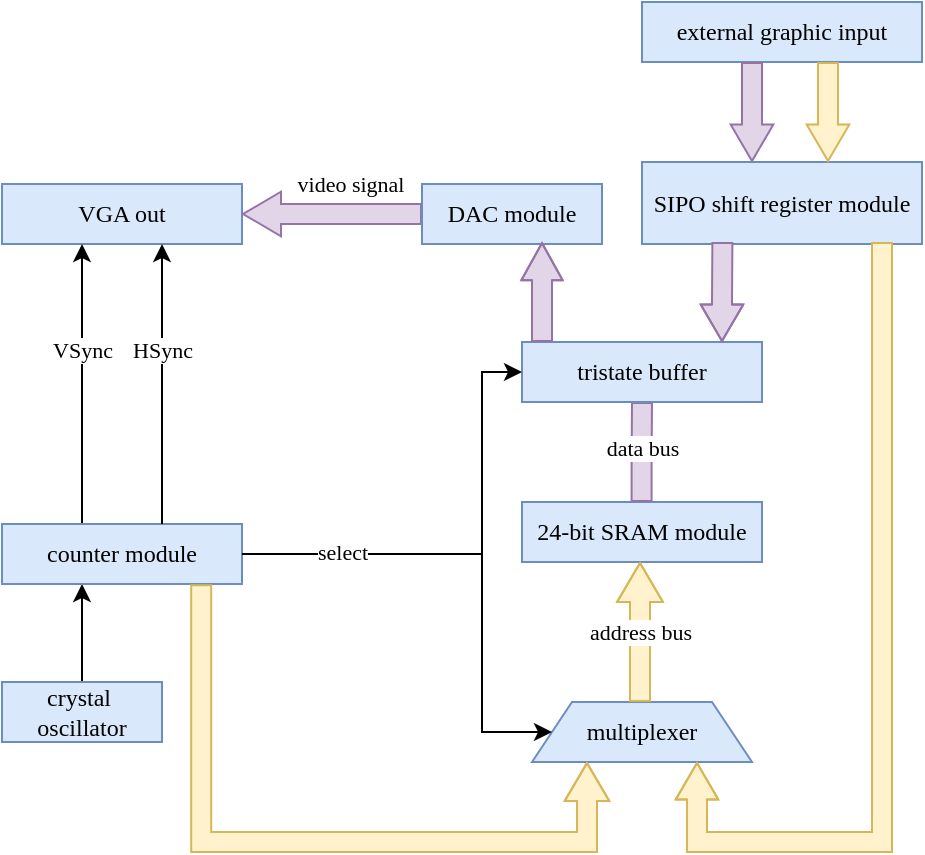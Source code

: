 <mxfile version="28.1.2">
  <diagram name="第 1 页" id="m_LN6mNqfTNxsS7SaTKe">
    <mxGraphModel dx="860" dy="739" grid="1" gridSize="10" guides="1" tooltips="1" connect="1" arrows="1" fold="1" page="1" pageScale="1" pageWidth="827" pageHeight="1169" math="0" shadow="0">
      <root>
        <mxCell id="0" />
        <mxCell id="1" parent="0" />
        <mxCell id="_-WYMSYJIDb8vpWfwgBw-1" value="VGA out" style="rounded=0;whiteSpace=wrap;html=1;fillColor=#dae8fc;strokeColor=#6c8ebf;fontFamily=Iosevka NF;" parent="1" vertex="1">
          <mxGeometry x="220" y="221" width="120" height="30" as="geometry" />
        </mxCell>
        <mxCell id="_-WYMSYJIDb8vpWfwgBw-67" value="" style="edgeStyle=orthogonalEdgeStyle;rounded=0;orthogonalLoop=1;jettySize=auto;html=1;" parent="1" source="_-WYMSYJIDb8vpWfwgBw-2" target="_-WYMSYJIDb8vpWfwgBw-3" edge="1">
          <mxGeometry relative="1" as="geometry">
            <Array as="points">
              <mxPoint x="260" y="440" />
              <mxPoint x="260" y="440" />
            </Array>
          </mxGeometry>
        </mxCell>
        <mxCell id="_-WYMSYJIDb8vpWfwgBw-2" value="crystal&amp;nbsp;&lt;div&gt;oscillator&lt;/div&gt;" style="rounded=0;whiteSpace=wrap;html=1;fillColor=#dae8fc;strokeColor=#6c8ebf;fontFamily=Iosevka NF;" parent="1" vertex="1">
          <mxGeometry x="220" y="470" width="80" height="30" as="geometry" />
        </mxCell>
        <mxCell id="_-WYMSYJIDb8vpWfwgBw-19" value="" style="edgeStyle=orthogonalEdgeStyle;rounded=0;orthogonalLoop=1;jettySize=auto;html=1;" parent="1" source="_-WYMSYJIDb8vpWfwgBw-3" target="_-WYMSYJIDb8vpWfwgBw-1" edge="1">
          <mxGeometry relative="1" as="geometry">
            <Array as="points">
              <mxPoint x="260" y="301" />
              <mxPoint x="260" y="301" />
            </Array>
          </mxGeometry>
        </mxCell>
        <mxCell id="_-WYMSYJIDb8vpWfwgBw-26" value="VSync" style="edgeLabel;html=1;align=center;verticalAlign=middle;resizable=0;points=[];fontFamily=Iosevka NF;" parent="_-WYMSYJIDb8vpWfwgBw-19" vertex="1" connectable="0">
          <mxGeometry x="0.24" y="-1" relative="1" as="geometry">
            <mxPoint x="-1" as="offset" />
          </mxGeometry>
        </mxCell>
        <mxCell id="_-WYMSYJIDb8vpWfwgBw-3" value="counter module" style="rounded=0;whiteSpace=wrap;html=1;fillColor=#dae8fc;strokeColor=#6c8ebf;fontFamily=Iosevka NF;" parent="1" vertex="1">
          <mxGeometry x="220" y="391" width="120" height="30" as="geometry" />
        </mxCell>
        <mxCell id="_-WYMSYJIDb8vpWfwgBw-5" value="24-bit SRAM module" style="rounded=0;whiteSpace=wrap;html=1;fillColor=#dae8fc;strokeColor=#6c8ebf;fontFamily=Iosevka NF;" parent="1" vertex="1">
          <mxGeometry x="480" y="380" width="120" height="30" as="geometry" />
        </mxCell>
        <mxCell id="_-WYMSYJIDb8vpWfwgBw-6" value="SIPO shift register module" style="rounded=0;whiteSpace=wrap;html=1;fillColor=#dae8fc;strokeColor=#6c8ebf;fontFamily=Iosevka NF;" parent="1" vertex="1">
          <mxGeometry x="540" y="210" width="140" height="41" as="geometry" />
        </mxCell>
        <mxCell id="_-WYMSYJIDb8vpWfwgBw-8" value="multiplexer" style="shape=trapezoid;perimeter=trapezoidPerimeter;whiteSpace=wrap;html=1;fixedSize=1;fillColor=#dae8fc;strokeColor=#6c8ebf;fontFamily=Iosevka NF;" parent="1" vertex="1">
          <mxGeometry x="485" y="480" width="110" height="30" as="geometry" />
        </mxCell>
        <mxCell id="_-WYMSYJIDb8vpWfwgBw-16" value="" style="edgeStyle=orthogonalEdgeStyle;rounded=0;orthogonalLoop=1;jettySize=auto;html=1;shape=flexArrow;strokeWidth=1;endArrow=none;endFill=0;fillColor=#e1d5e7;strokeColor=#9673a6;" parent="1" edge="1">
          <mxGeometry relative="1" as="geometry">
            <mxPoint x="539.8" y="380" as="sourcePoint" />
            <mxPoint x="540" y="330" as="targetPoint" />
            <Array as="points">
              <mxPoint x="539.8" y="360" />
              <mxPoint x="539.8" y="360" />
            </Array>
          </mxGeometry>
        </mxCell>
        <mxCell id="_-WYMSYJIDb8vpWfwgBw-31" value="data bus" style="edgeLabel;html=1;align=center;verticalAlign=middle;resizable=0;points=[];fontFamily=Iosevka NF;" parent="_-WYMSYJIDb8vpWfwgBw-16" vertex="1" connectable="0">
          <mxGeometry x="-0.128" y="1" relative="1" as="geometry">
            <mxPoint x="1" y="-5" as="offset" />
          </mxGeometry>
        </mxCell>
        <mxCell id="_-WYMSYJIDb8vpWfwgBw-25" value="" style="edgeStyle=orthogonalEdgeStyle;rounded=0;orthogonalLoop=1;jettySize=auto;html=1;" parent="1" edge="1">
          <mxGeometry relative="1" as="geometry">
            <mxPoint x="300" y="391" as="sourcePoint" />
            <mxPoint x="300" y="251" as="targetPoint" />
            <Array as="points">
              <mxPoint x="300" y="301" />
              <mxPoint x="300" y="301" />
            </Array>
          </mxGeometry>
        </mxCell>
        <mxCell id="_-WYMSYJIDb8vpWfwgBw-28" value="HSync" style="edgeLabel;html=1;align=center;verticalAlign=middle;resizable=0;points=[];fontFamily=Iosevka NF;" parent="_-WYMSYJIDb8vpWfwgBw-25" vertex="1" connectable="0">
          <mxGeometry x="0.252" relative="1" as="geometry">
            <mxPoint as="offset" />
          </mxGeometry>
        </mxCell>
        <mxCell id="_-WYMSYJIDb8vpWfwgBw-32" value="" style="edgeStyle=orthogonalEdgeStyle;rounded=0;orthogonalLoop=1;jettySize=auto;html=1;shape=flexArrow;strokeWidth=1;endArrow=block;endFill=0;strokeColor=#d6b656;endWidth=11.944;endSize=6.178;fillColor=#fff2cc;" parent="1" edge="1">
          <mxGeometry relative="1" as="geometry">
            <mxPoint x="539" y="480" as="sourcePoint" />
            <mxPoint x="539" y="410" as="targetPoint" />
            <Array as="points">
              <mxPoint x="539" y="460" />
              <mxPoint x="539" y="460" />
            </Array>
          </mxGeometry>
        </mxCell>
        <mxCell id="_-WYMSYJIDb8vpWfwgBw-33" value="address bus" style="edgeLabel;html=1;align=center;verticalAlign=middle;resizable=0;points=[];fontFamily=Iosevka NF;" parent="_-WYMSYJIDb8vpWfwgBw-32" vertex="1" connectable="0">
          <mxGeometry x="-0.128" y="1" relative="1" as="geometry">
            <mxPoint x="1" y="-5" as="offset" />
          </mxGeometry>
        </mxCell>
        <mxCell id="_-WYMSYJIDb8vpWfwgBw-34" value="tristate buffer" style="rounded=0;whiteSpace=wrap;html=1;fillColor=#dae8fc;strokeColor=#6c8ebf;fontFamily=Iosevka NF;" parent="1" vertex="1">
          <mxGeometry x="480" y="300" width="120" height="30" as="geometry" />
        </mxCell>
        <mxCell id="_-WYMSYJIDb8vpWfwgBw-55" value="" style="edgeStyle=orthogonalEdgeStyle;rounded=0;orthogonalLoop=1;jettySize=auto;html=1;shape=flexArrow;startSize=6;sourcePerimeterSpacing=10;endWidth=11.333;endSize=6;exitX=0;exitY=0.5;exitDx=0;exitDy=0;fillColor=#e1d5e7;strokeColor=#9673a6;" parent="1" source="_-WYMSYJIDb8vpWfwgBw-48" target="_-WYMSYJIDb8vpWfwgBw-1" edge="1">
          <mxGeometry relative="1" as="geometry" />
        </mxCell>
        <mxCell id="_-WYMSYJIDb8vpWfwgBw-66" value="video signal" style="edgeLabel;html=1;align=center;verticalAlign=middle;resizable=0;points=[];fontFamily=Iosevka NF;" parent="_-WYMSYJIDb8vpWfwgBw-55" vertex="1" connectable="0">
          <mxGeometry x="0.104" y="-2" relative="1" as="geometry">
            <mxPoint x="13" y="-13" as="offset" />
          </mxGeometry>
        </mxCell>
        <mxCell id="_-WYMSYJIDb8vpWfwgBw-48" value="DAC module" style="rounded=0;whiteSpace=wrap;html=1;fillColor=#dae8fc;strokeColor=#6c8ebf;fontFamily=Iosevka NF;" parent="1" vertex="1">
          <mxGeometry x="430" y="221" width="90" height="30" as="geometry" />
        </mxCell>
        <mxCell id="_-WYMSYJIDb8vpWfwgBw-49" value="" style="edgeStyle=orthogonalEdgeStyle;rounded=0;orthogonalLoop=1;jettySize=auto;html=1;shape=flexArrow;strokeWidth=1;endArrow=block;endFill=0;endWidth=9.667;endSize=5.89;fillColor=#e1d5e7;strokeColor=#9673a6;" parent="1" edge="1">
          <mxGeometry relative="1" as="geometry">
            <mxPoint x="490" y="300" as="sourcePoint" />
            <mxPoint x="490" y="250" as="targetPoint" />
            <Array as="points">
              <mxPoint x="490" y="280" />
              <mxPoint x="490" y="280" />
            </Array>
          </mxGeometry>
        </mxCell>
        <mxCell id="_-WYMSYJIDb8vpWfwgBw-51" value="" style="edgeStyle=orthogonalEdgeStyle;rounded=0;orthogonalLoop=1;jettySize=auto;html=1;shape=flexArrow;strokeWidth=1;endArrow=none;endFill=0;startArrow=block;startWidth=10.333;startSize=5.74;fillColor=#e1d5e7;strokeColor=#9673a6;" parent="1" edge="1">
          <mxGeometry relative="1" as="geometry">
            <mxPoint x="580" y="300" as="sourcePoint" />
            <mxPoint x="580.2" y="250" as="targetPoint" />
            <Array as="points">
              <mxPoint x="580" y="280" />
              <mxPoint x="580" y="280" />
            </Array>
          </mxGeometry>
        </mxCell>
        <mxCell id="_-WYMSYJIDb8vpWfwgBw-57" value="" style="edgeStyle=orthogonalEdgeStyle;rounded=0;orthogonalLoop=1;jettySize=auto;html=1;shape=flexArrow;startSize=6;sourcePerimeterSpacing=10;endWidth=11.333;endSize=6;exitX=0.83;exitY=1.003;exitDx=0;exitDy=0;exitPerimeter=0;entryX=0.25;entryY=1;entryDx=0;entryDy=0;fillColor=#fff2cc;strokeColor=#d6b656;" parent="1" source="_-WYMSYJIDb8vpWfwgBw-3" target="_-WYMSYJIDb8vpWfwgBw-8" edge="1">
          <mxGeometry relative="1" as="geometry">
            <mxPoint x="370" y="490" as="sourcePoint" />
            <mxPoint x="450" y="640" as="targetPoint" />
            <Array as="points">
              <mxPoint x="320" y="550" />
              <mxPoint x="512" y="550" />
            </Array>
          </mxGeometry>
        </mxCell>
        <mxCell id="_-WYMSYJIDb8vpWfwgBw-58" value="" style="edgeStyle=orthogonalEdgeStyle;rounded=0;orthogonalLoop=1;jettySize=auto;html=1;shape=flexArrow;strokeWidth=1;endArrow=none;endFill=0;startArrow=block;startWidth=10.333;startSize=5.74;exitX=0.75;exitY=1;exitDx=0;exitDy=0;fillColor=#fff2cc;strokeColor=#d6b656;" parent="1" source="_-WYMSYJIDb8vpWfwgBw-8" edge="1">
          <mxGeometry relative="1" as="geometry">
            <mxPoint x="660" y="470" as="sourcePoint" />
            <mxPoint x="660" y="250" as="targetPoint" />
            <Array as="points">
              <mxPoint x="568" y="550" />
              <mxPoint x="660" y="550" />
            </Array>
          </mxGeometry>
        </mxCell>
        <mxCell id="_-WYMSYJIDb8vpWfwgBw-61" value="" style="endArrow=classic;html=1;rounded=0;edgeStyle=orthogonalEdgeStyle;entryX=0;entryY=0.5;entryDx=0;entryDy=0;exitX=1;exitY=0.5;exitDx=0;exitDy=0;" parent="1" source="_-WYMSYJIDb8vpWfwgBw-3" target="_-WYMSYJIDb8vpWfwgBw-34" edge="1">
          <mxGeometry width="50" height="50" relative="1" as="geometry">
            <mxPoint x="440" y="410" as="sourcePoint" />
            <mxPoint x="470" y="370" as="targetPoint" />
            <Array as="points">
              <mxPoint x="460" y="406" />
              <mxPoint x="460" y="315" />
            </Array>
          </mxGeometry>
        </mxCell>
        <mxCell id="_-WYMSYJIDb8vpWfwgBw-62" value="" style="endArrow=classic;html=1;rounded=0;edgeStyle=orthogonalEdgeStyle;exitX=1;exitY=0.5;exitDx=0;exitDy=0;entryX=0;entryY=0.5;entryDx=0;entryDy=0;" parent="1" source="_-WYMSYJIDb8vpWfwgBw-3" target="_-WYMSYJIDb8vpWfwgBw-8" edge="1">
          <mxGeometry width="50" height="50" relative="1" as="geometry">
            <mxPoint x="414" y="460" as="sourcePoint" />
            <mxPoint x="434" y="460" as="targetPoint" />
            <Array as="points">
              <mxPoint x="460" y="406" />
              <mxPoint x="460" y="495" />
            </Array>
          </mxGeometry>
        </mxCell>
        <mxCell id="_-WYMSYJIDb8vpWfwgBw-63" value="select" style="edgeLabel;html=1;align=center;verticalAlign=middle;resizable=0;points=[];fontFamily=Iosevka NF;" parent="_-WYMSYJIDb8vpWfwgBw-62" vertex="1" connectable="0">
          <mxGeometry x="-0.595" y="1" relative="1" as="geometry">
            <mxPoint as="offset" />
          </mxGeometry>
        </mxCell>
        <mxCell id="_-WYMSYJIDb8vpWfwgBw-64" value="external graphic input" style="rounded=0;whiteSpace=wrap;html=1;fillColor=#dae8fc;strokeColor=#6c8ebf;fontFamily=Iosevka NF;" parent="1" vertex="1">
          <mxGeometry x="540" y="130" width="140" height="30" as="geometry" />
        </mxCell>
        <mxCell id="_-WYMSYJIDb8vpWfwgBw-65" value="" style="edgeStyle=orthogonalEdgeStyle;rounded=0;orthogonalLoop=1;jettySize=auto;html=1;shape=flexArrow;strokeWidth=1;endArrow=none;endFill=0;startArrow=block;startWidth=10.333;startSize=5.74;entryX=0.5;entryY=1;entryDx=0;entryDy=0;fillColor=#e1d5e7;strokeColor=#9673a6;" parent="1" edge="1">
          <mxGeometry relative="1" as="geometry">
            <mxPoint x="595" y="210" as="sourcePoint" />
            <mxPoint x="595" y="160" as="targetPoint" />
            <Array as="points" />
          </mxGeometry>
        </mxCell>
        <mxCell id="_-WYMSYJIDb8vpWfwgBw-69" value="" style="edgeStyle=orthogonalEdgeStyle;rounded=0;orthogonalLoop=1;jettySize=auto;html=1;shape=flexArrow;strokeWidth=1;endArrow=none;endFill=0;startArrow=block;startWidth=10.333;startSize=5.74;entryX=0.5;entryY=1;entryDx=0;entryDy=0;fillColor=#fff2cc;strokeColor=#d6b656;" parent="1" edge="1">
          <mxGeometry relative="1" as="geometry">
            <mxPoint x="633" y="210" as="sourcePoint" />
            <mxPoint x="633" y="160" as="targetPoint" />
            <Array as="points" />
          </mxGeometry>
        </mxCell>
      </root>
    </mxGraphModel>
  </diagram>
</mxfile>
